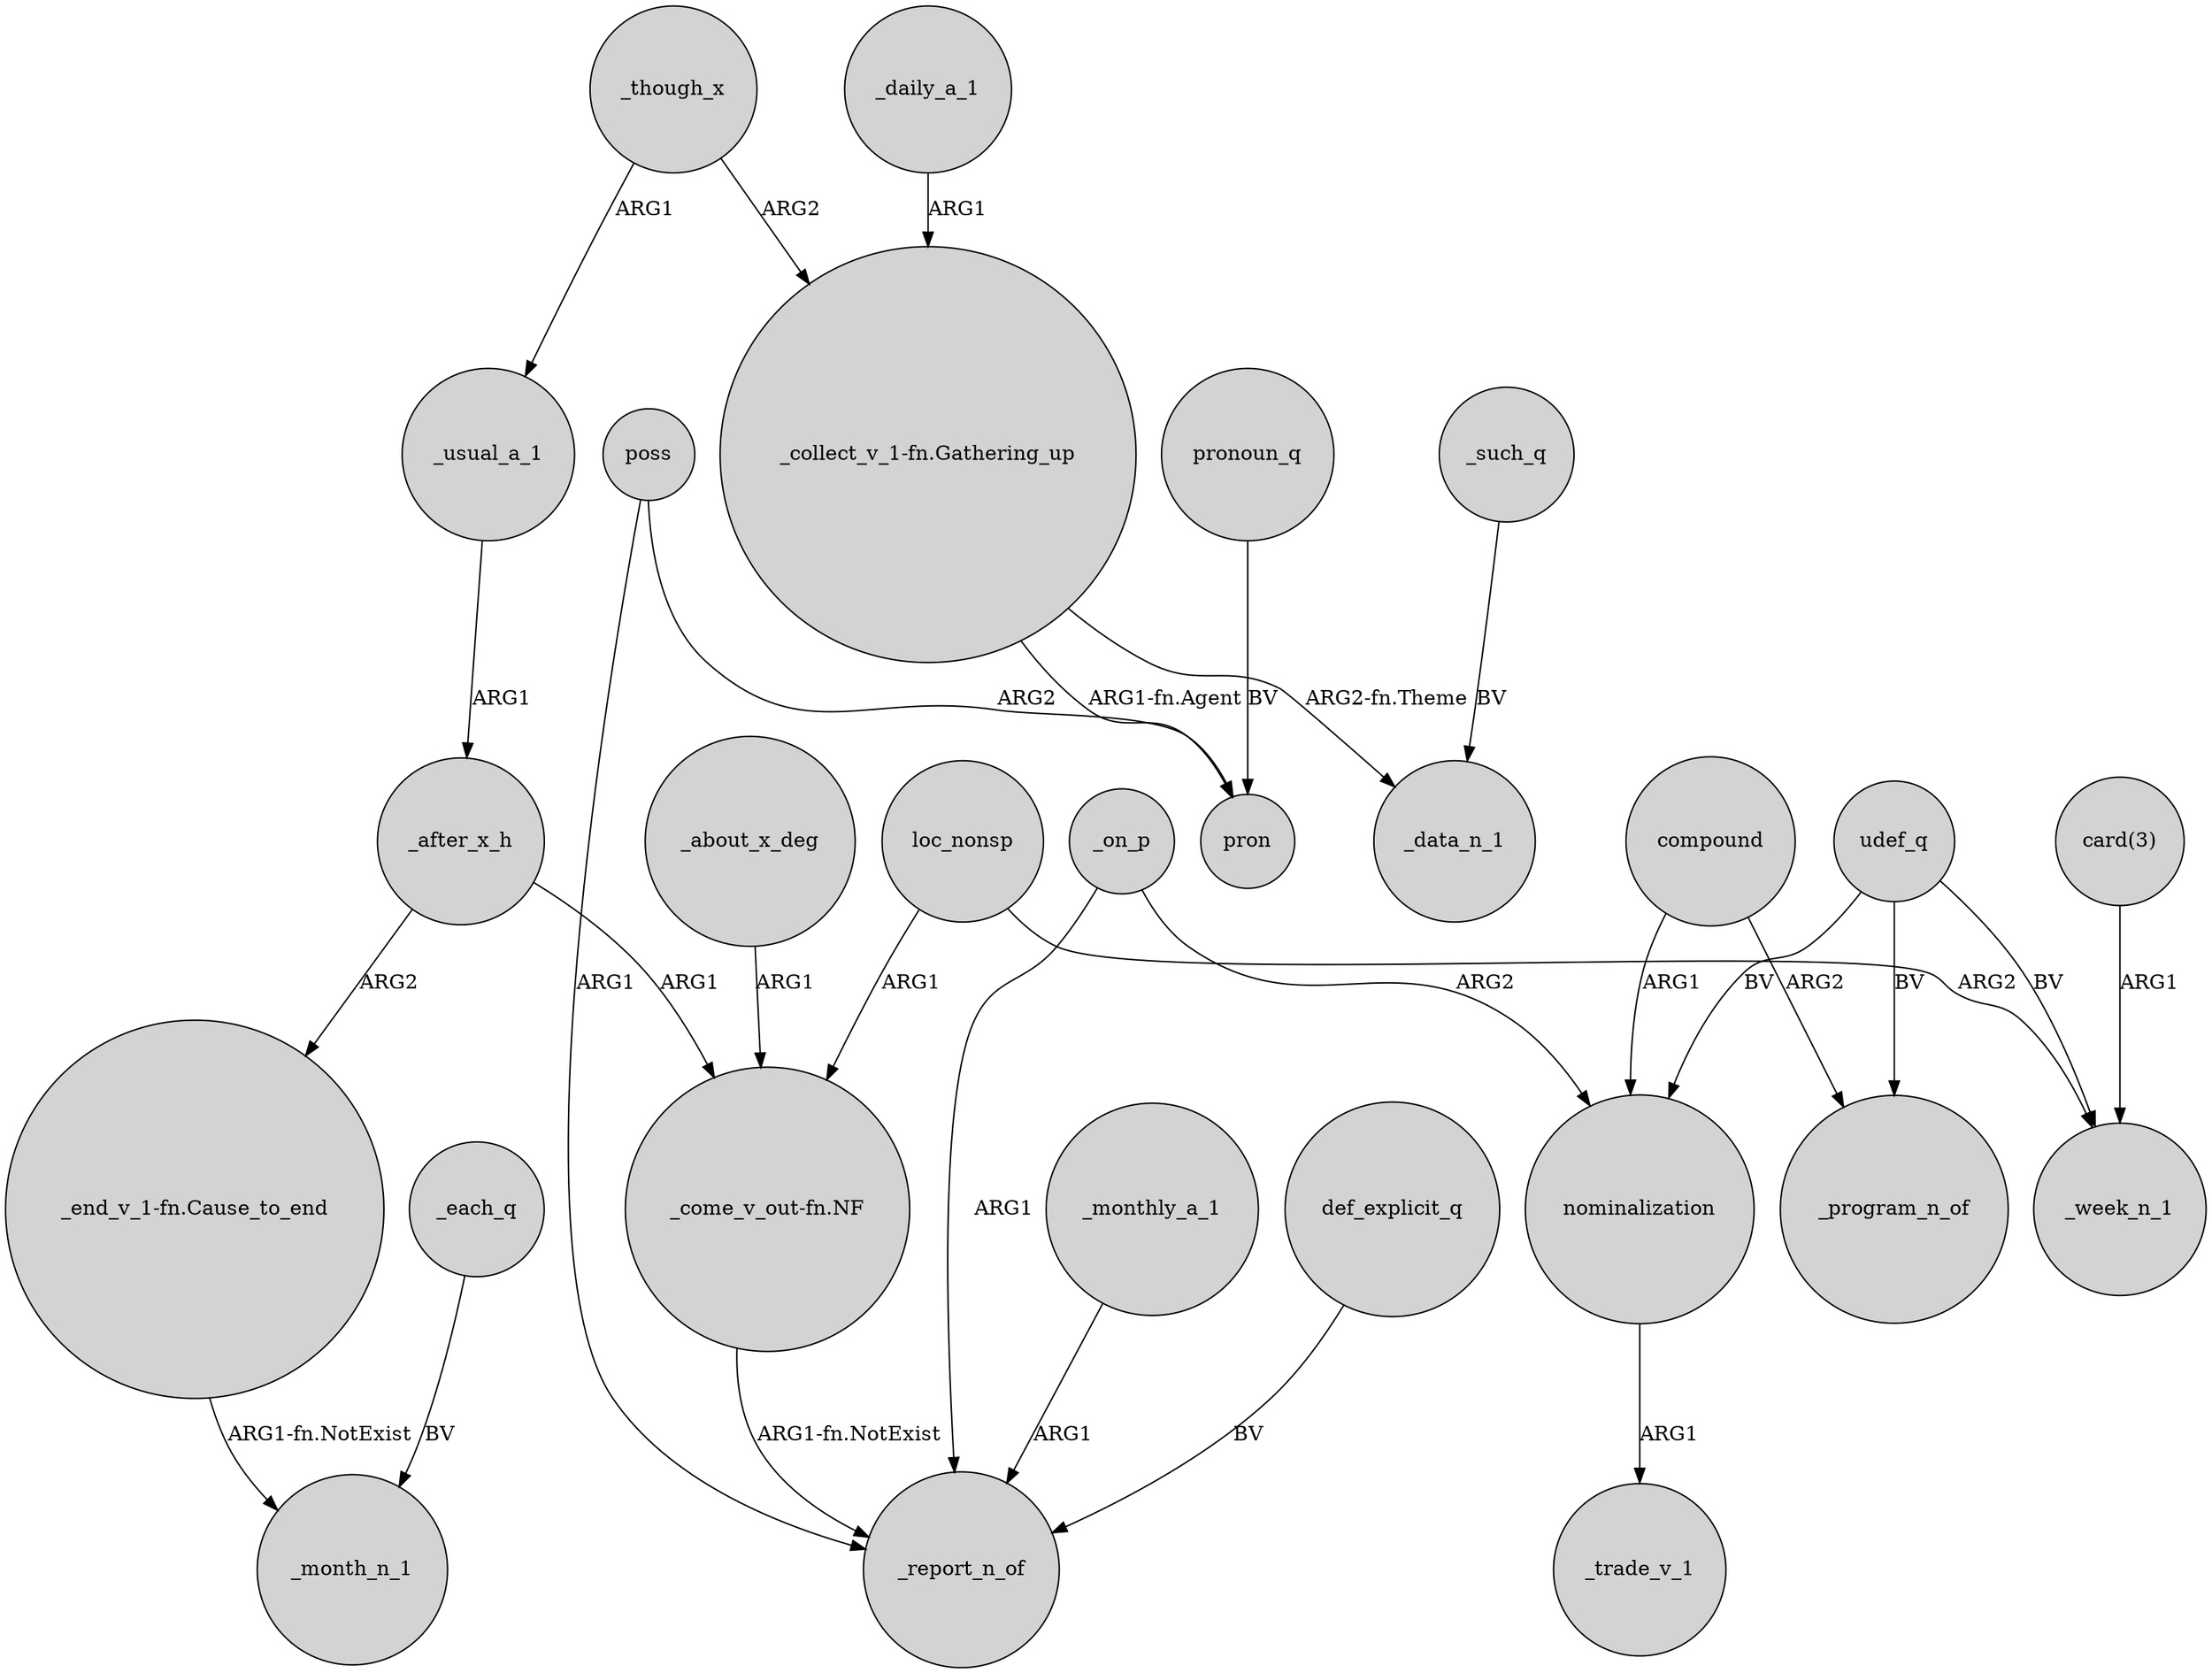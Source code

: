 digraph {
	node [shape=circle style=filled]
	"_end_v_1-fn.Cause_to_end" -> _month_n_1 [label="ARG1-fn.NotExist"]
	compound -> _program_n_of [label=ARG2]
	poss -> pron [label=ARG2]
	_about_x_deg -> "_come_v_out-fn.NF" [label=ARG1]
	_each_q -> _month_n_1 [label=BV]
	_daily_a_1 -> "_collect_v_1-fn.Gathering_up" [label=ARG1]
	"_collect_v_1-fn.Gathering_up" -> _data_n_1 [label="ARG2-fn.Theme"]
	poss -> _report_n_of [label=ARG1]
	_after_x_h -> "_come_v_out-fn.NF" [label=ARG1]
	_though_x -> "_collect_v_1-fn.Gathering_up" [label=ARG2]
	_on_p -> nominalization [label=ARG2]
	_usual_a_1 -> _after_x_h [label=ARG1]
	udef_q -> _program_n_of [label=BV]
	_though_x -> _usual_a_1 [label=ARG1]
	nominalization -> _trade_v_1 [label=ARG1]
	"_come_v_out-fn.NF" -> _report_n_of [label="ARG1-fn.NotExist"]
	pronoun_q -> pron [label=BV]
	loc_nonsp -> _week_n_1 [label=ARG2]
	"_collect_v_1-fn.Gathering_up" -> pron [label="ARG1-fn.Agent"]
	udef_q -> _week_n_1 [label=BV]
	loc_nonsp -> "_come_v_out-fn.NF" [label=ARG1]
	_on_p -> _report_n_of [label=ARG1]
	udef_q -> nominalization [label=BV]
	"card(3)" -> _week_n_1 [label=ARG1]
	_monthly_a_1 -> _report_n_of [label=ARG1]
	compound -> nominalization [label=ARG1]
	def_explicit_q -> _report_n_of [label=BV]
	_after_x_h -> "_end_v_1-fn.Cause_to_end" [label=ARG2]
	_such_q -> _data_n_1 [label=BV]
}
